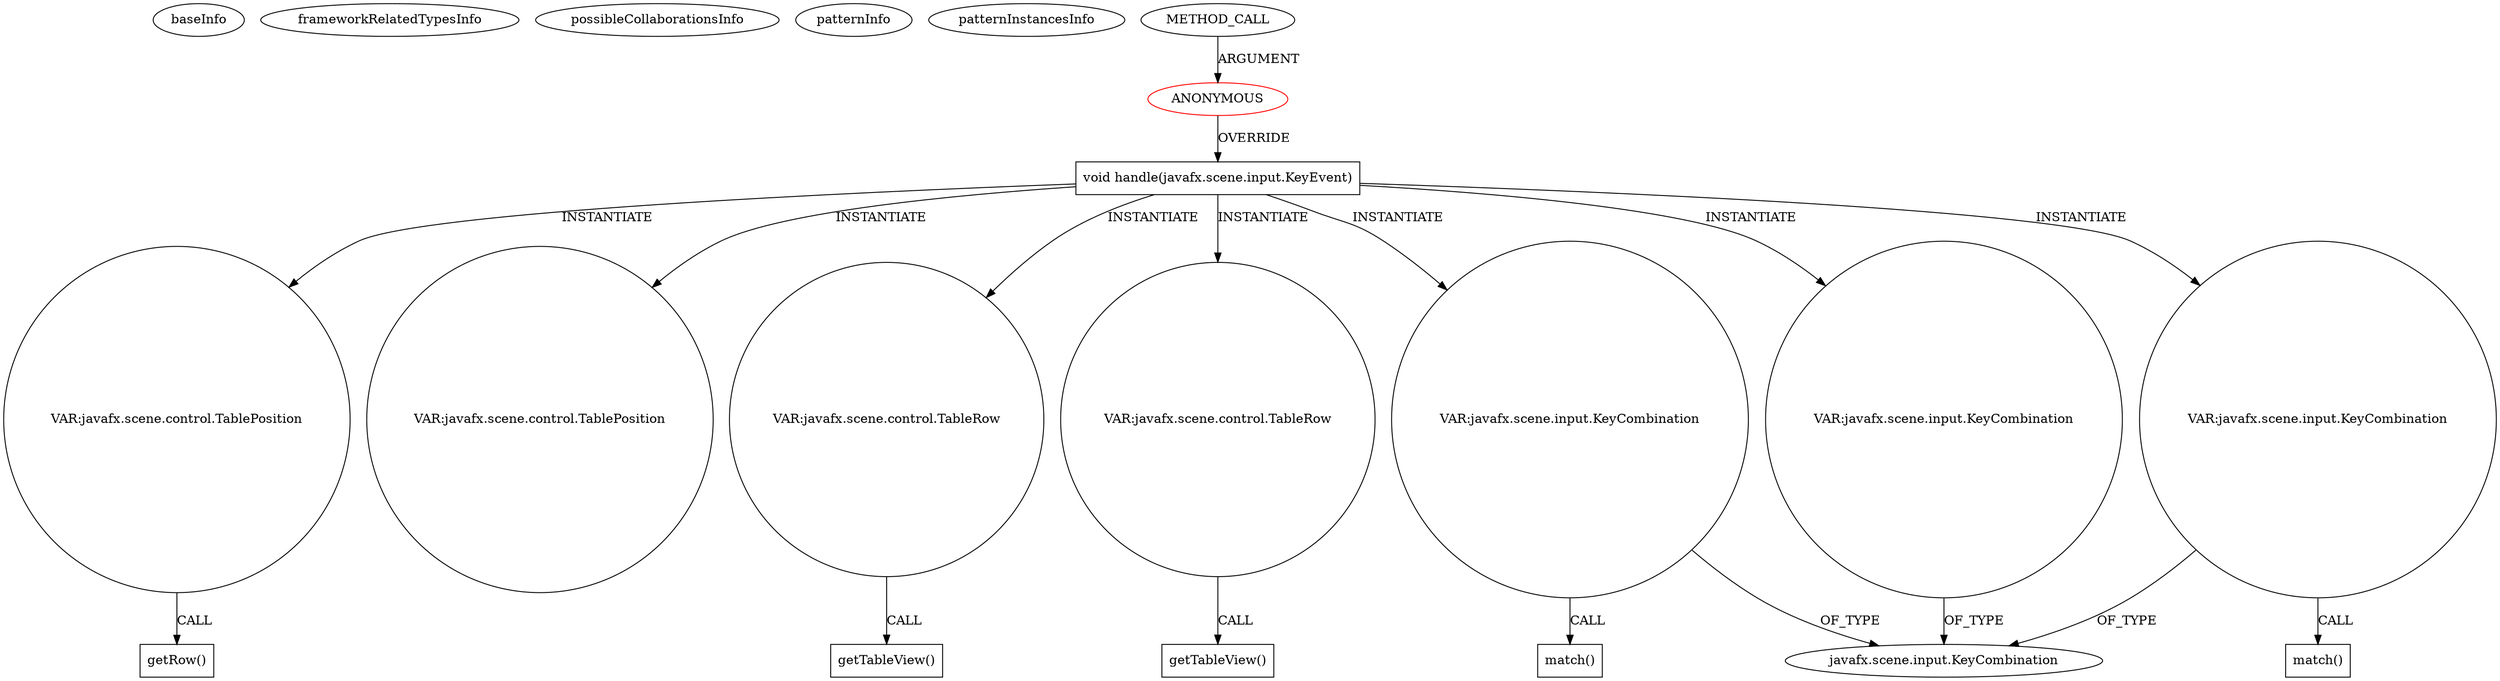 digraph {
baseInfo[graphId=761,category="pattern",isAnonymous=true,possibleRelation=false]
frameworkRelatedTypesInfo[]
possibleCollaborationsInfo[]
patternInfo[frequency=2.0,patternRootClient=0]
patternInstancesInfo[0="svadlamudi-GaussJordanElimination~/svadlamudi-GaussJordanElimination/GaussJordanElimination-master/src/gauss/jordan/elimination/EditingTableCell.java~void createTextField()~4376"]
4[label="void handle(javafx.scene.input.KeyEvent)",vertexType="OVERRIDING_METHOD_DECLARATION",isFrameworkType=false,shape=box]
16[label="VAR:javafx.scene.control.TablePosition",vertexType="VARIABLE_EXPRESION",isFrameworkType=false,shape=circle]
28[label="VAR:javafx.scene.control.TablePosition",vertexType="VARIABLE_EXPRESION",isFrameworkType=false,shape=circle]
17[label="getRow()",vertexType="INSIDE_CALL",isFrameworkType=false,shape=box]
0[label="ANONYMOUS",vertexType="ROOT_ANONYMOUS_DECLARATION",isFrameworkType=false,color=red]
2[label="METHOD_CALL",vertexType="OUTSIDE_CALL",isFrameworkType=false]
34[label="VAR:javafx.scene.control.TableRow",vertexType="VARIABLE_EXPRESION",isFrameworkType=false,shape=circle]
35[label="getTableView()",vertexType="INSIDE_CALL",isFrameworkType=false,shape=box]
22[label="VAR:javafx.scene.control.TableRow",vertexType="VARIABLE_EXPRESION",isFrameworkType=false,shape=circle]
23[label="getTableView()",vertexType="INSIDE_CALL",isFrameworkType=false,shape=box]
7[label="VAR:javafx.scene.input.KeyCombination",vertexType="VARIABLE_EXPRESION",isFrameworkType=false,shape=circle]
8[label="match()",vertexType="INSIDE_CALL",isFrameworkType=false,shape=box]
9[label="javafx.scene.input.KeyCombination",vertexType="FRAMEWORK_CLASS_TYPE",isFrameworkType=false]
13[label="VAR:javafx.scene.input.KeyCombination",vertexType="VARIABLE_EXPRESION",isFrameworkType=false,shape=circle]
14[label="match()",vertexType="INSIDE_CALL",isFrameworkType=false,shape=box]
53[label="VAR:javafx.scene.input.KeyCombination",vertexType="VARIABLE_EXPRESION",isFrameworkType=false,shape=circle]
53->9[label="OF_TYPE"]
4->28[label="INSTANTIATE"]
0->4[label="OVERRIDE"]
7->9[label="OF_TYPE"]
13->9[label="OF_TYPE"]
13->14[label="CALL"]
4->22[label="INSTANTIATE"]
4->53[label="INSTANTIATE"]
22->23[label="CALL"]
4->34[label="INSTANTIATE"]
2->0[label="ARGUMENT"]
34->35[label="CALL"]
4->7[label="INSTANTIATE"]
4->16[label="INSTANTIATE"]
16->17[label="CALL"]
4->13[label="INSTANTIATE"]
7->8[label="CALL"]
}
